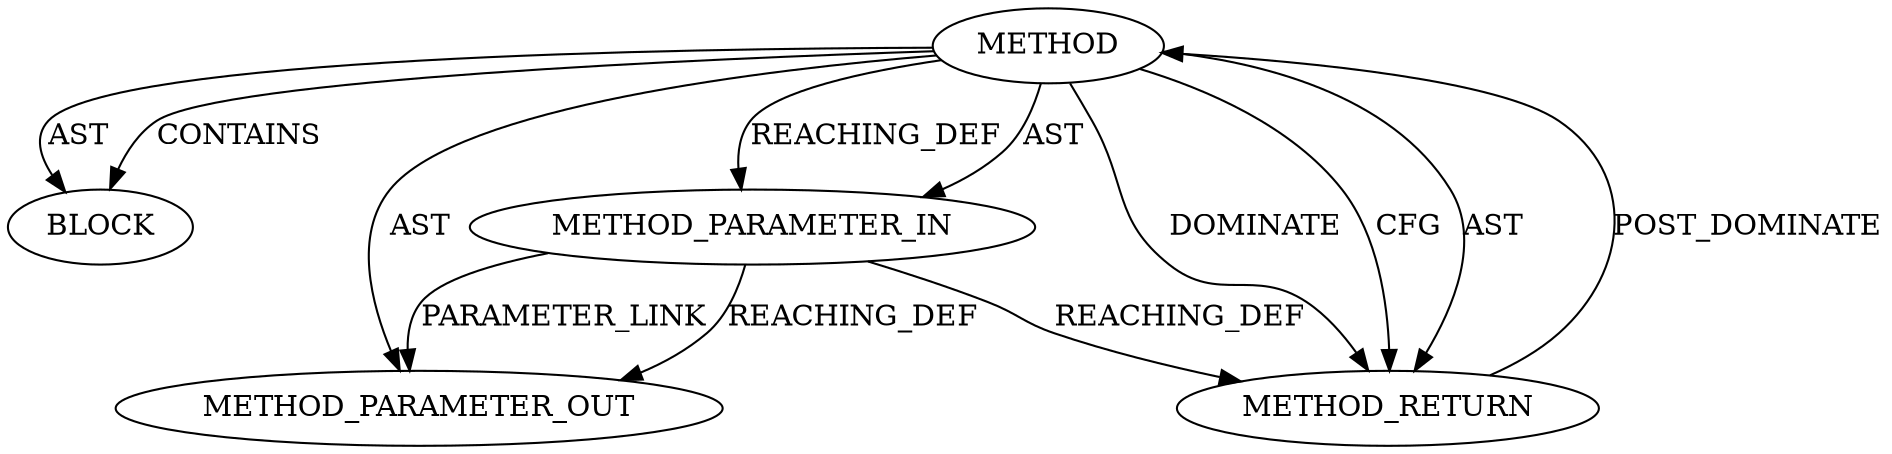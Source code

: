 digraph {
  12302 [label=BLOCK ORDER=1 ARGUMENT_INDEX=1 CODE="<empty>" TYPE_FULL_NAME="ANY"]
  13371 [label=METHOD_PARAMETER_OUT ORDER=1 CODE="p1" IS_VARIADIC=false TYPE_FULL_NAME="ANY" EVALUATION_STRATEGY="BY_VALUE" INDEX=1 NAME="p1"]
  12300 [label=METHOD AST_PARENT_TYPE="NAMESPACE_BLOCK" AST_PARENT_FULL_NAME="<global>" ORDER=0 CODE="<empty>" FULL_NAME="cpu_to_le64" IS_EXTERNAL=true FILENAME="<empty>" SIGNATURE="" NAME="cpu_to_le64"]
  12301 [label=METHOD_PARAMETER_IN ORDER=1 CODE="p1" IS_VARIADIC=false TYPE_FULL_NAME="ANY" EVALUATION_STRATEGY="BY_VALUE" INDEX=1 NAME="p1"]
  12303 [label=METHOD_RETURN ORDER=2 CODE="RET" TYPE_FULL_NAME="ANY" EVALUATION_STRATEGY="BY_VALUE"]
  12300 -> 12301 [label=REACHING_DEF VARIABLE=""]
  12300 -> 12302 [label=AST ]
  12301 -> 13371 [label=PARAMETER_LINK ]
  12300 -> 12302 [label=CONTAINS ]
  12300 -> 12303 [label=DOMINATE ]
  12300 -> 13371 [label=AST ]
  12300 -> 12303 [label=CFG ]
  12300 -> 12301 [label=AST ]
  12301 -> 12303 [label=REACHING_DEF VARIABLE="p1"]
  12303 -> 12300 [label=POST_DOMINATE ]
  12301 -> 13371 [label=REACHING_DEF VARIABLE="p1"]
  12300 -> 12303 [label=AST ]
}
